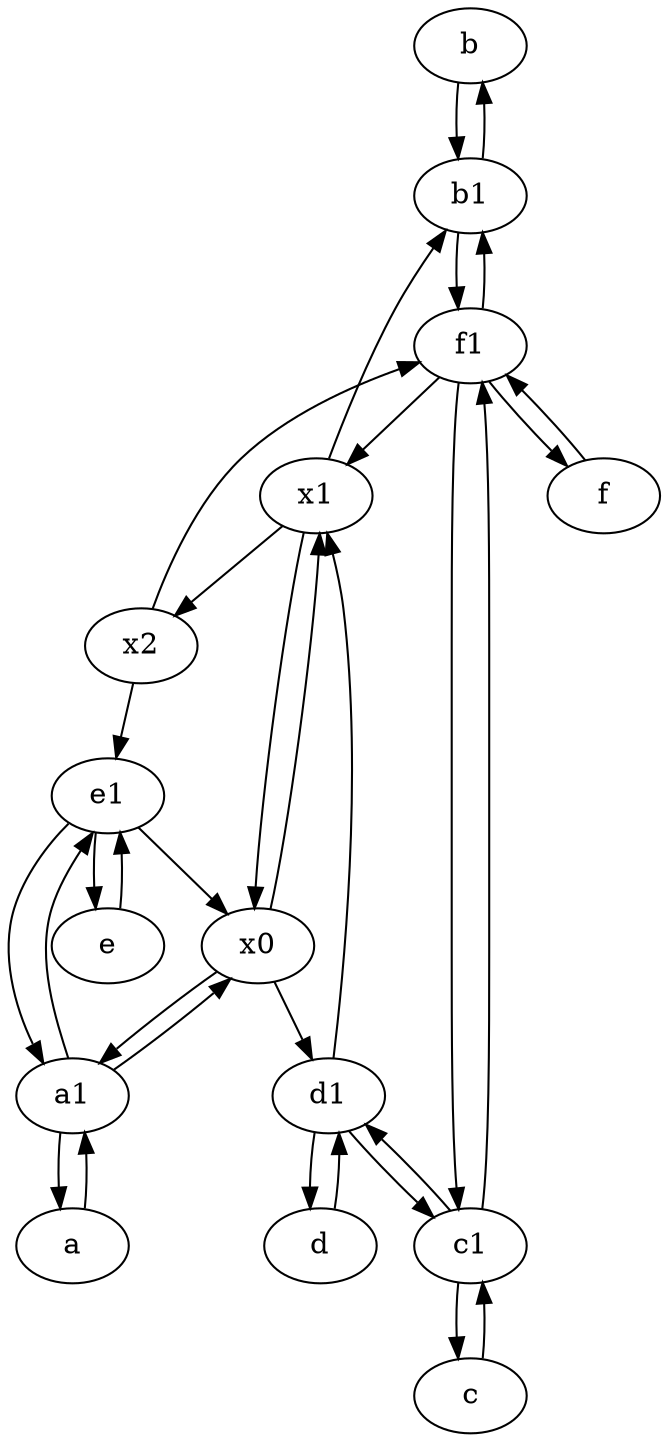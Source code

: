 digraph  {
	b [pos="50,20!"];
	x1;
	x2;
	c [pos="20,10!"];
	c1 [pos="30,15!"];
	f1;
	x0;
	a1 [pos="40,15!"];
	b1 [pos="45,20!"];
	d [pos="20,30!"];
	e [pos="30,50!"];
	f [pos="15,45!"];
	a [pos="40,10!"];
	e1 [pos="25,45!"];
	d1 [pos="25,30!"];
	x2 -> f1;
	a -> a1;
	c1 -> c;
	b -> b1;
	f1 -> x1;
	e1 -> a1;
	a1 -> e1;
	c -> c1;
	c1 -> f1;
	f -> f1;
	e -> e1;
	b1 -> f1;
	x1 -> b1;
	c1 -> d1;
	e1 -> x0;
	f1 -> f;
	d1 -> x1;
	x0 -> x1;
	x1 -> x2;
	x0 -> d1;
	x1 -> x0;
	b1 -> b;
	d1 -> c1;
	a1 -> x0;
	x0 -> a1;
	d -> d1;
	e1 -> e;
	f1 -> b1;
	x2 -> e1;
	a1 -> a;
	d1 -> d;
	f1 -> c1;

	}